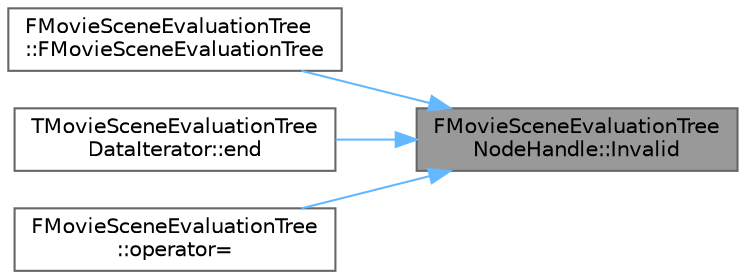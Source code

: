 digraph "FMovieSceneEvaluationTreeNodeHandle::Invalid"
{
 // INTERACTIVE_SVG=YES
 // LATEX_PDF_SIZE
  bgcolor="transparent";
  edge [fontname=Helvetica,fontsize=10,labelfontname=Helvetica,labelfontsize=10];
  node [fontname=Helvetica,fontsize=10,shape=box,height=0.2,width=0.4];
  rankdir="RL";
  Node1 [id="Node000001",label="FMovieSceneEvaluationTree\lNodeHandle::Invalid",height=0.2,width=0.4,color="gray40", fillcolor="grey60", style="filled", fontcolor="black",tooltip="Special handle that represents an invalid node."];
  Node1 -> Node2 [id="edge1_Node000001_Node000002",dir="back",color="steelblue1",style="solid",tooltip=" "];
  Node2 [id="Node000002",label="FMovieSceneEvaluationTree\l::FMovieSceneEvaluationTree",height=0.2,width=0.4,color="grey40", fillcolor="white", style="filled",URL="$db/d77/structFMovieSceneEvaluationTree.html#a16ba175bfd3d931aa317c1ed9cbfb0fc",tooltip="Move construction must ensure that the root node is correctly restored to its default to ensure that ..."];
  Node1 -> Node3 [id="edge2_Node000001_Node000003",dir="back",color="steelblue1",style="solid",tooltip=" "];
  Node3 [id="Node000003",label="TMovieSceneEvaluationTree\lDataIterator::end",height=0.2,width=0.4,color="grey40", fillcolor="white", style="filled",URL="$d6/d79/structTMovieSceneEvaluationTreeDataIterator.html#a10d05394fae66607b95c66fa810cf8bd",tooltip=" "];
  Node1 -> Node4 [id="edge3_Node000001_Node000004",dir="back",color="steelblue1",style="solid",tooltip=" "];
  Node4 [id="Node000004",label="FMovieSceneEvaluationTree\l::operator=",height=0.2,width=0.4,color="grey40", fillcolor="white", style="filled",URL="$db/d77/structFMovieSceneEvaluationTree.html#abbc78d597b85885e66ac9532ab23355c",tooltip="Move assignment must ensure that the root node is correctly restored to its default to ensure that in..."];
}
